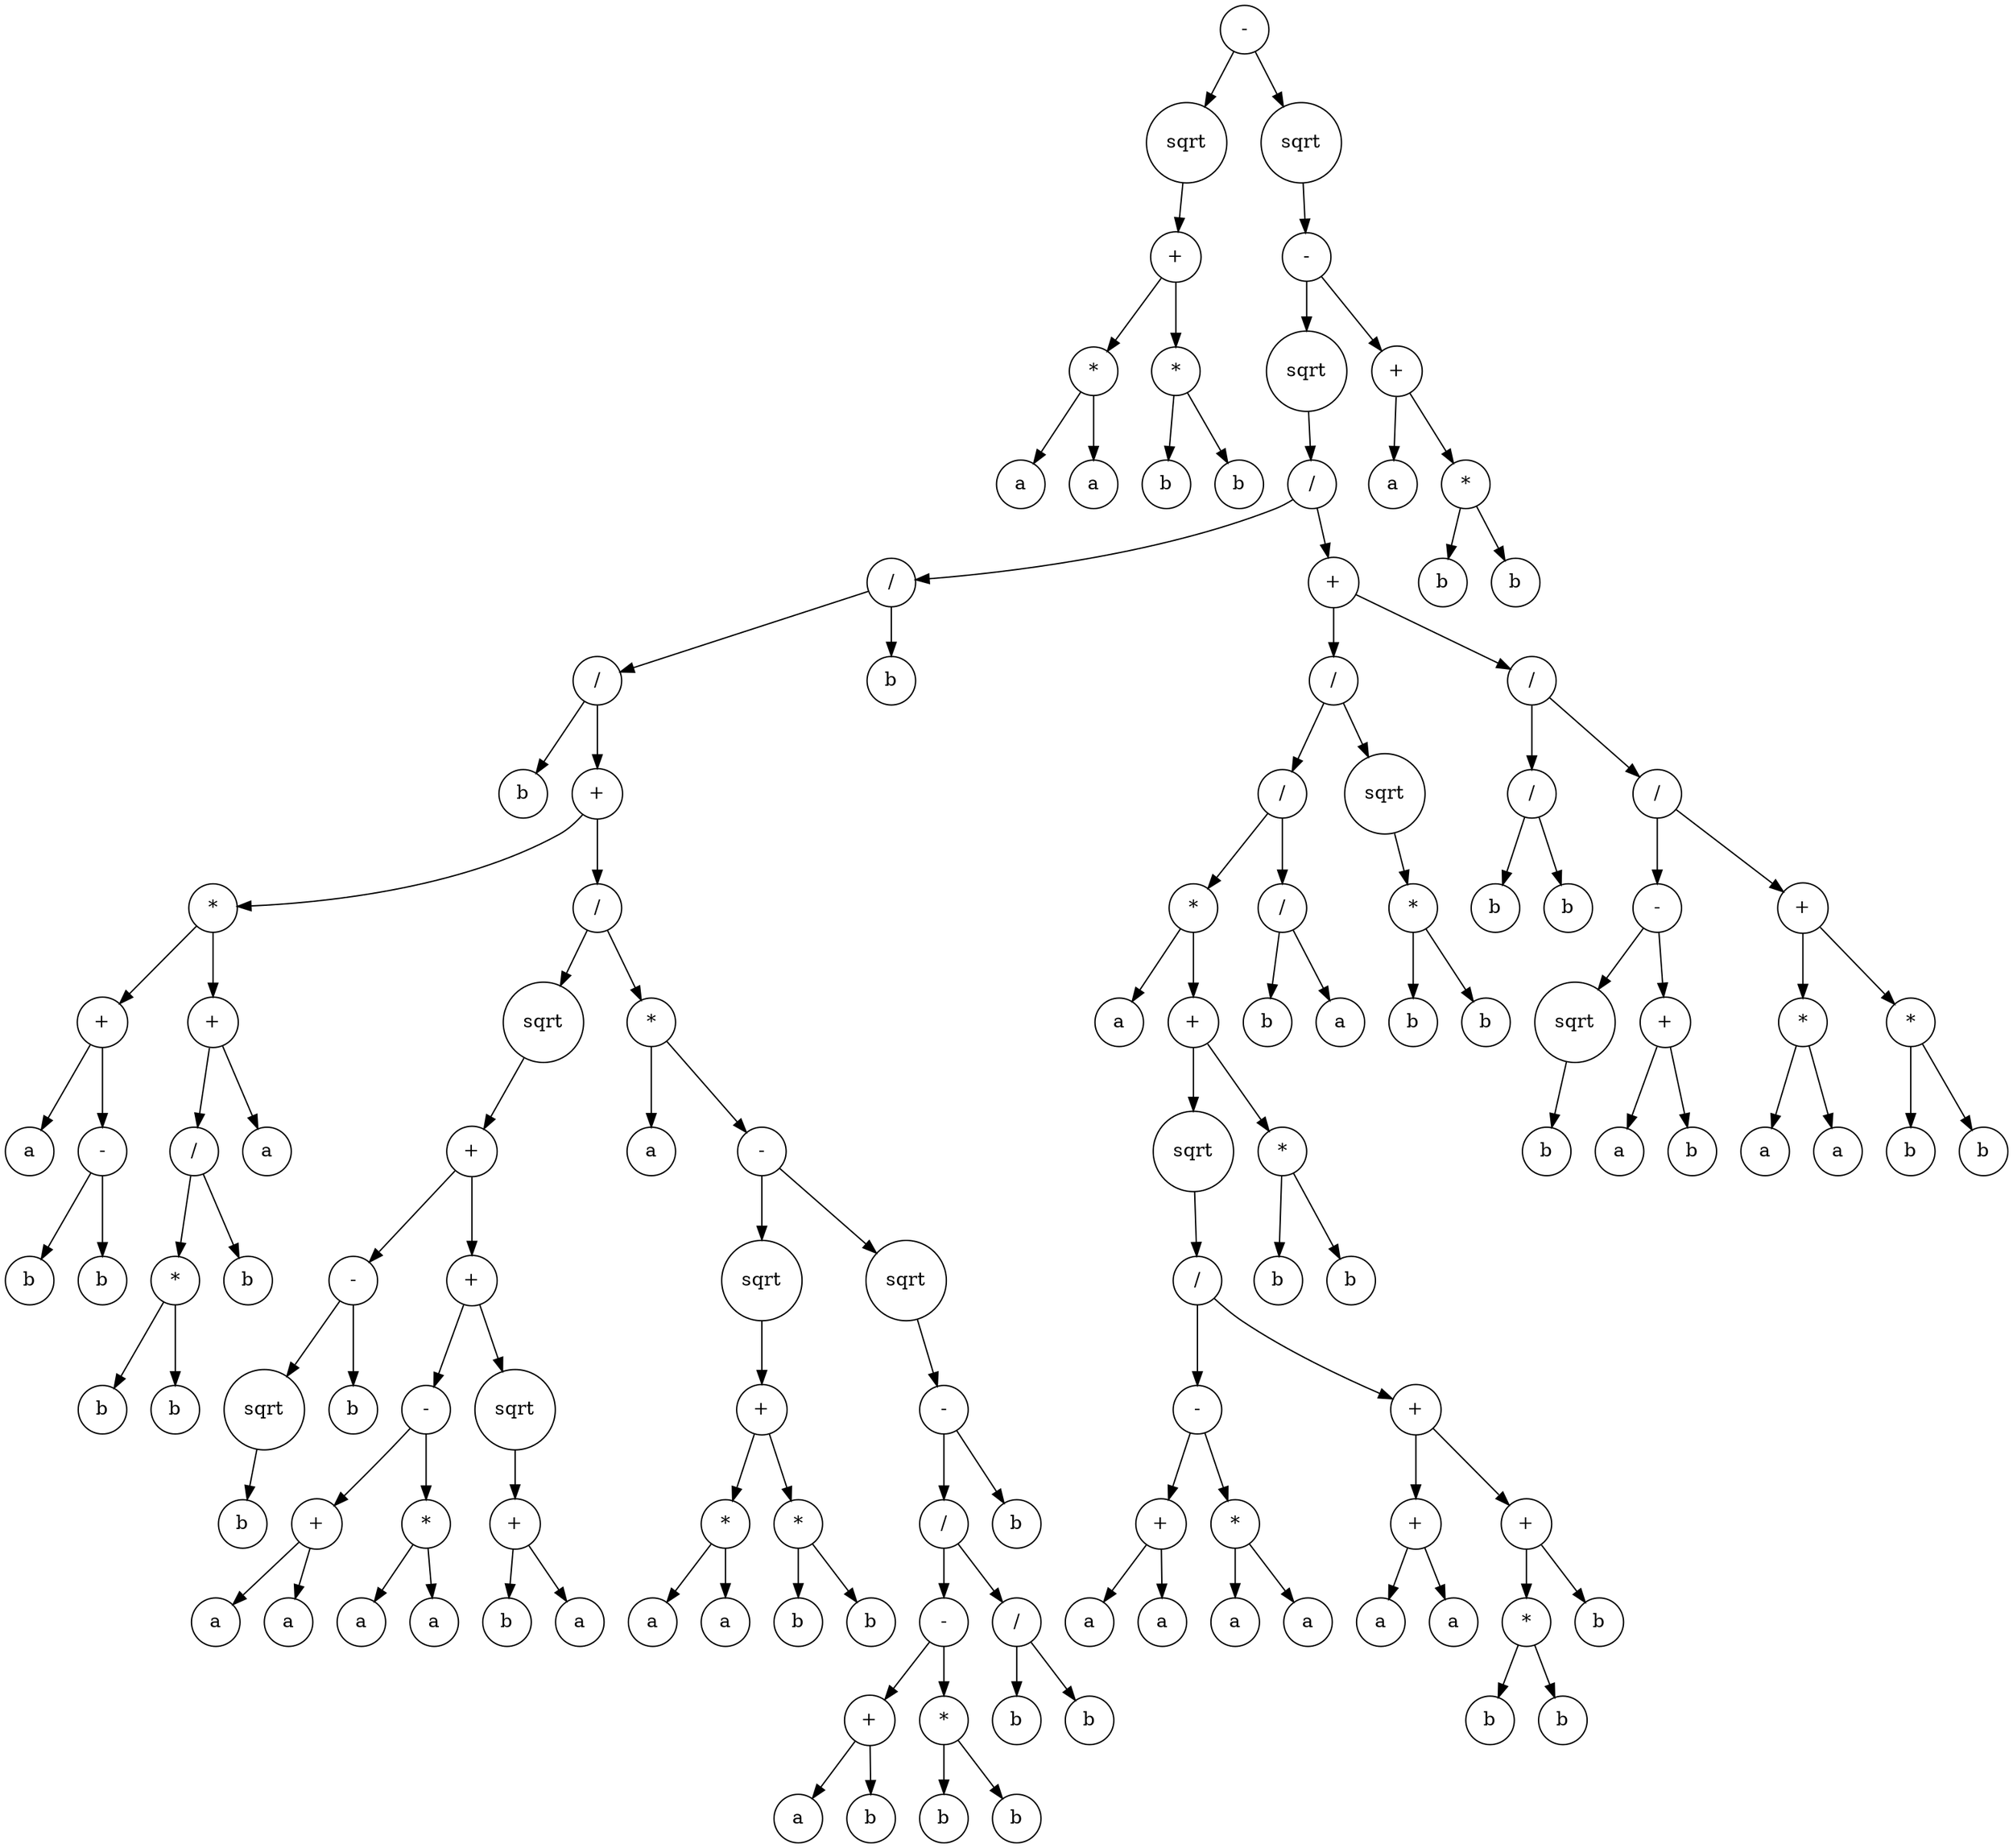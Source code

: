 digraph g {
graph [ordering=out];
node [shape=circle];
n[label = "-"];
n0[label = "sqrt"];
n00[label = "+"];
n000[label = "*"];
n0000[label = "a"];
n000 -> n0000;
n0001[label = "a"];
n000 -> n0001;
n00 -> n000;
n001[label = "*"];
n0010[label = "b"];
n001 -> n0010;
n0011[label = "b"];
n001 -> n0011;
n00 -> n001;
n0 -> n00;
n -> n0;
n1[label = "sqrt"];
n10[label = "-"];
n100[label = "sqrt"];
n1000[label = "/"];
n10000[label = "/"];
n100000[label = "/"];
n1000000[label = "b"];
n100000 -> n1000000;
n1000001[label = "+"];
n10000010[label = "*"];
n100000100[label = "+"];
n1000001000[label = "a"];
n100000100 -> n1000001000;
n1000001001[label = "-"];
n10000010010[label = "b"];
n1000001001 -> n10000010010;
n10000010011[label = "b"];
n1000001001 -> n10000010011;
n100000100 -> n1000001001;
n10000010 -> n100000100;
n100000101[label = "+"];
n1000001010[label = "/"];
n10000010100[label = "*"];
n100000101000[label = "b"];
n10000010100 -> n100000101000;
n100000101001[label = "b"];
n10000010100 -> n100000101001;
n1000001010 -> n10000010100;
n10000010101[label = "b"];
n1000001010 -> n10000010101;
n100000101 -> n1000001010;
n1000001011[label = "a"];
n100000101 -> n1000001011;
n10000010 -> n100000101;
n1000001 -> n10000010;
n10000011[label = "/"];
n100000110[label = "sqrt"];
n1000001100[label = "+"];
n10000011000[label = "-"];
n100000110000[label = "sqrt"];
n1000001100000[label = "b"];
n100000110000 -> n1000001100000;
n10000011000 -> n100000110000;
n100000110001[label = "b"];
n10000011000 -> n100000110001;
n1000001100 -> n10000011000;
n10000011001[label = "+"];
n100000110010[label = "-"];
n1000001100100[label = "+"];
n10000011001000[label = "a"];
n1000001100100 -> n10000011001000;
n10000011001001[label = "a"];
n1000001100100 -> n10000011001001;
n100000110010 -> n1000001100100;
n1000001100101[label = "*"];
n10000011001010[label = "a"];
n1000001100101 -> n10000011001010;
n10000011001011[label = "a"];
n1000001100101 -> n10000011001011;
n100000110010 -> n1000001100101;
n10000011001 -> n100000110010;
n100000110011[label = "sqrt"];
n1000001100110[label = "+"];
n10000011001100[label = "b"];
n1000001100110 -> n10000011001100;
n10000011001101[label = "a"];
n1000001100110 -> n10000011001101;
n100000110011 -> n1000001100110;
n10000011001 -> n100000110011;
n1000001100 -> n10000011001;
n100000110 -> n1000001100;
n10000011 -> n100000110;
n100000111[label = "*"];
n1000001110[label = "a"];
n100000111 -> n1000001110;
n1000001111[label = "-"];
n10000011110[label = "sqrt"];
n100000111100[label = "+"];
n1000001111000[label = "*"];
n10000011110000[label = "a"];
n1000001111000 -> n10000011110000;
n10000011110001[label = "a"];
n1000001111000 -> n10000011110001;
n100000111100 -> n1000001111000;
n1000001111001[label = "*"];
n10000011110010[label = "b"];
n1000001111001 -> n10000011110010;
n10000011110011[label = "b"];
n1000001111001 -> n10000011110011;
n100000111100 -> n1000001111001;
n10000011110 -> n100000111100;
n1000001111 -> n10000011110;
n10000011111[label = "sqrt"];
n100000111110[label = "-"];
n1000001111100[label = "/"];
n10000011111000[label = "-"];
n100000111110000[label = "+"];
n1000001111100000[label = "a"];
n100000111110000 -> n1000001111100000;
n1000001111100001[label = "b"];
n100000111110000 -> n1000001111100001;
n10000011111000 -> n100000111110000;
n100000111110001[label = "*"];
n1000001111100010[label = "b"];
n100000111110001 -> n1000001111100010;
n1000001111100011[label = "b"];
n100000111110001 -> n1000001111100011;
n10000011111000 -> n100000111110001;
n1000001111100 -> n10000011111000;
n10000011111001[label = "/"];
n100000111110010[label = "b"];
n10000011111001 -> n100000111110010;
n100000111110011[label = "b"];
n10000011111001 -> n100000111110011;
n1000001111100 -> n10000011111001;
n100000111110 -> n1000001111100;
n1000001111101[label = "b"];
n100000111110 -> n1000001111101;
n10000011111 -> n100000111110;
n1000001111 -> n10000011111;
n100000111 -> n1000001111;
n10000011 -> n100000111;
n1000001 -> n10000011;
n100000 -> n1000001;
n10000 -> n100000;
n100001[label = "b"];
n10000 -> n100001;
n1000 -> n10000;
n10001[label = "+"];
n100010[label = "/"];
n1000100[label = "/"];
n10001000[label = "*"];
n100010000[label = "a"];
n10001000 -> n100010000;
n100010001[label = "+"];
n1000100010[label = "sqrt"];
n10001000100[label = "/"];
n100010001000[label = "-"];
n1000100010000[label = "+"];
n10001000100000[label = "a"];
n1000100010000 -> n10001000100000;
n10001000100001[label = "a"];
n1000100010000 -> n10001000100001;
n100010001000 -> n1000100010000;
n1000100010001[label = "*"];
n10001000100010[label = "a"];
n1000100010001 -> n10001000100010;
n10001000100011[label = "a"];
n1000100010001 -> n10001000100011;
n100010001000 -> n1000100010001;
n10001000100 -> n100010001000;
n100010001001[label = "+"];
n1000100010010[label = "+"];
n10001000100100[label = "a"];
n1000100010010 -> n10001000100100;
n10001000100101[label = "a"];
n1000100010010 -> n10001000100101;
n100010001001 -> n1000100010010;
n1000100010011[label = "+"];
n10001000100110[label = "*"];
n100010001001100[label = "b"];
n10001000100110 -> n100010001001100;
n100010001001101[label = "b"];
n10001000100110 -> n100010001001101;
n1000100010011 -> n10001000100110;
n10001000100111[label = "b"];
n1000100010011 -> n10001000100111;
n100010001001 -> n1000100010011;
n10001000100 -> n100010001001;
n1000100010 -> n10001000100;
n100010001 -> n1000100010;
n1000100011[label = "*"];
n10001000110[label = "b"];
n1000100011 -> n10001000110;
n10001000111[label = "b"];
n1000100011 -> n10001000111;
n100010001 -> n1000100011;
n10001000 -> n100010001;
n1000100 -> n10001000;
n10001001[label = "/"];
n100010010[label = "b"];
n10001001 -> n100010010;
n100010011[label = "a"];
n10001001 -> n100010011;
n1000100 -> n10001001;
n100010 -> n1000100;
n1000101[label = "sqrt"];
n10001010[label = "*"];
n100010100[label = "b"];
n10001010 -> n100010100;
n100010101[label = "b"];
n10001010 -> n100010101;
n1000101 -> n10001010;
n100010 -> n1000101;
n10001 -> n100010;
n100011[label = "/"];
n1000110[label = "/"];
n10001100[label = "b"];
n1000110 -> n10001100;
n10001101[label = "b"];
n1000110 -> n10001101;
n100011 -> n1000110;
n1000111[label = "/"];
n10001110[label = "-"];
n100011100[label = "sqrt"];
n1000111000[label = "b"];
n100011100 -> n1000111000;
n10001110 -> n100011100;
n100011101[label = "+"];
n1000111010[label = "a"];
n100011101 -> n1000111010;
n1000111011[label = "b"];
n100011101 -> n1000111011;
n10001110 -> n100011101;
n1000111 -> n10001110;
n10001111[label = "+"];
n100011110[label = "*"];
n1000111100[label = "a"];
n100011110 -> n1000111100;
n1000111101[label = "a"];
n100011110 -> n1000111101;
n10001111 -> n100011110;
n100011111[label = "*"];
n1000111110[label = "b"];
n100011111 -> n1000111110;
n1000111111[label = "b"];
n100011111 -> n1000111111;
n10001111 -> n100011111;
n1000111 -> n10001111;
n100011 -> n1000111;
n10001 -> n100011;
n1000 -> n10001;
n100 -> n1000;
n10 -> n100;
n101[label = "+"];
n1010[label = "a"];
n101 -> n1010;
n1011[label = "*"];
n10110[label = "b"];
n1011 -> n10110;
n10111[label = "b"];
n1011 -> n10111;
n101 -> n1011;
n10 -> n101;
n1 -> n10;
n -> n1;
}
